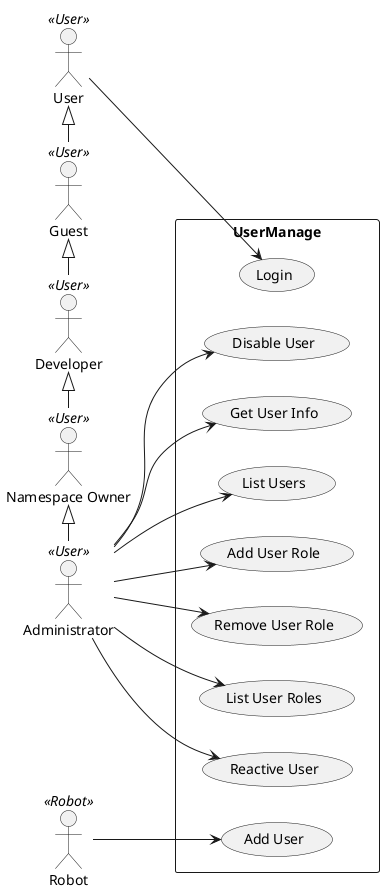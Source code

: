 @startuml

left to right direction

actor "User" <<User>> as User
actor "Administrator" <<User>> as Admin
actor "Developer" <<User>> as Dev
actor "Namespace Owner" <<User>> as NSOwner
actor "Guest" <<User>> as Guest
actor "Robot" <<Robot>> as Robot

User <|-right- Guest
Guest <|-right- Dev
Dev <|-right- NSOwner
NSOwner <|-right- Admin


' component "Designer" <<Application>> as CQD


rectangle UserManage {
    (Login) as Login
    (Add User) as Add
    (Get User Info) as Get
    (List Users) as List
    (Disable User) as Disable
    (Reactive User) as Reactive
    (Add User Role) as AddRole
    (Remove User Role) as RemoveRole
    (List User Roles) as ListUserRoles

    User -down-> Login

    Robot -down-> Add
    Admin -> Get
    Admin -> List

    Admin -> AddRole
    Admin -> RemoveRole
    Admin -> ListUserRoles
    
    Admin -down-> Disable
    Admin -down-> Reactive

    

}

' Rectangle {
'     (Create Namespace) <-- Namespace
'     (Update Namespace) <-- Namespace
'     (Delete Namespace) <-- Namespace
'     (Get Namespace) <-- Namespace
'     (List Namespace) <-- Namespace
' }

' ADEV -down-> UC1
' UC1 -left-> CQD
' UC1 -> CQR
' AEXPR -down-> UC2
' UC2 -down-> CQD
' UC3 -up-> CQD
' ADEVOP -up-> UC3
' ADEVOP -> UC4
' UC4 -right-> CMB
' ASUBSCR -down-> UC5
' UC5 -down-> CMB
' ASUBSCR -up-> UC6
' UC6 -up-> CQR
' UC7 -down-> CQR
' AWF -down-> UC7
' UC8 -left-> CQR
' ASUBSCR -up-> UC8

@enduml